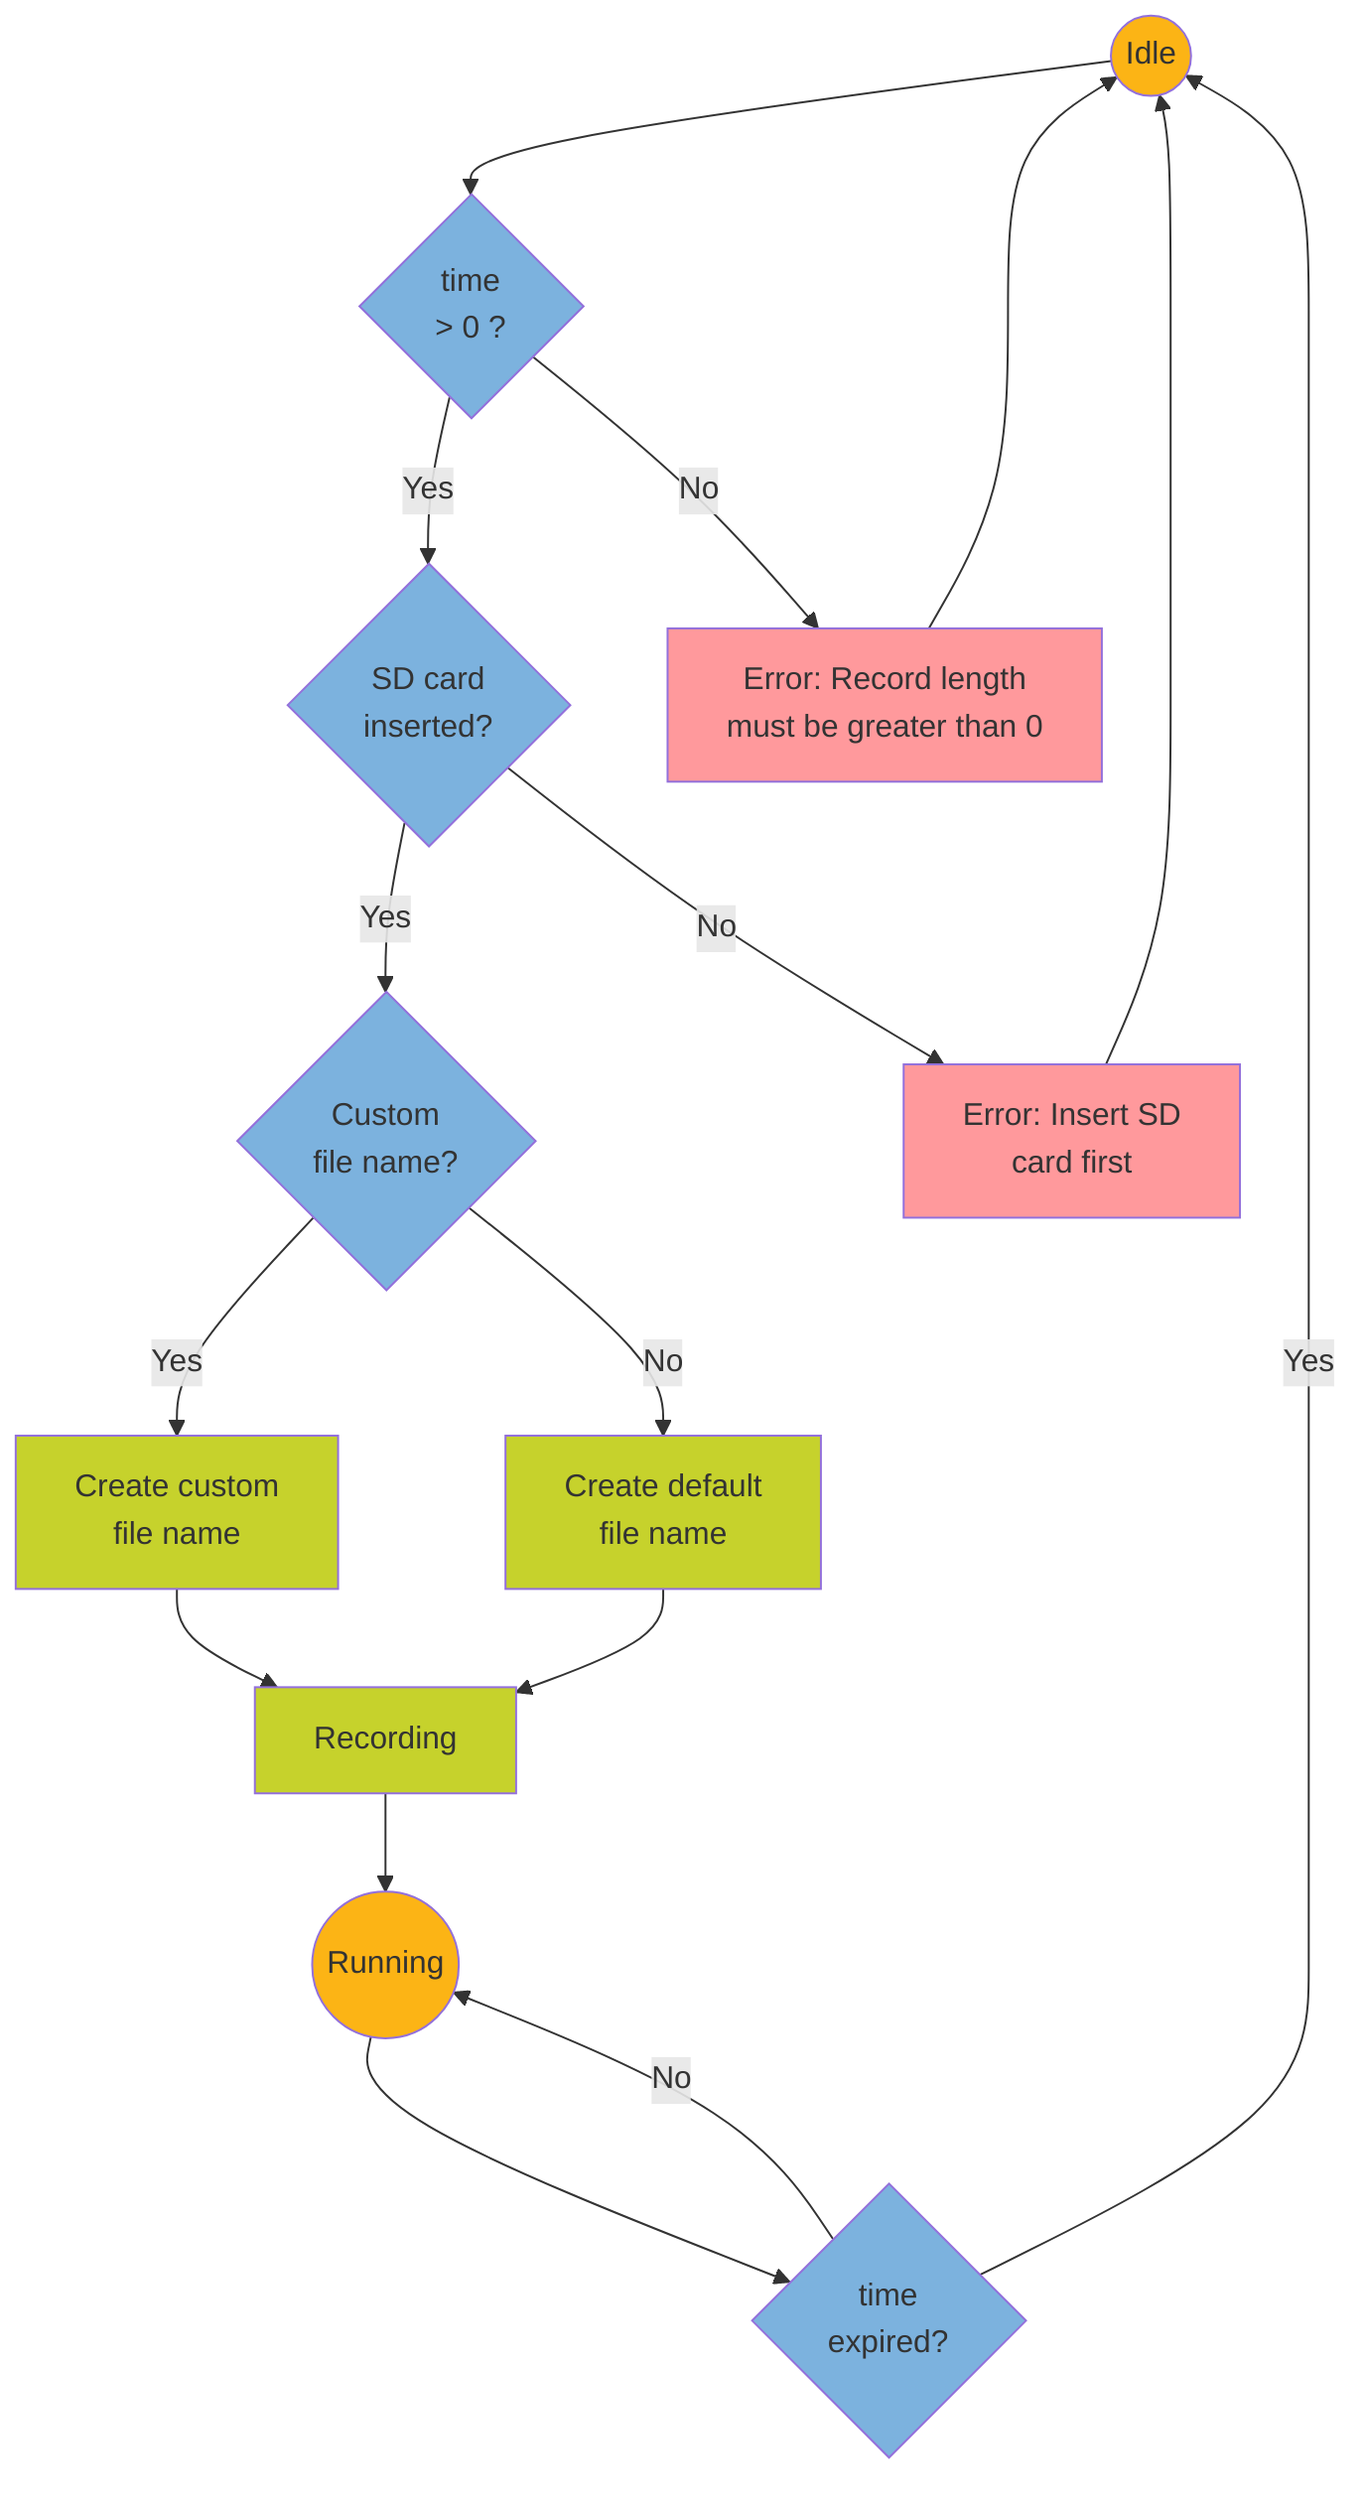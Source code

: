 flowchart TD
    classDef function fill:#c6d22c
    classDef condition fill:#7cb2de
    classDef state fill:#fcb415
    classDef error fill:#FF999C

    B((Idle)):::state --> C{time
    > 0 ?}:::condition
    C -- Yes --> D{SD card
    inserted?}:::condition
    C -- No --> E[Error: Record length
    must be greater than 0]:::error
    E --> B
    D -- Yes --> G{Custom
    file name?}:::condition
    G -- Yes --> H[Create custom
    file name]:::function
    G -- No --> I[Create default
    file name]:::function
    H --> J[Recording]:::function
    I --> J
    J --> K((Running)):::state
    K -->L{time
    expired?}:::condition
    L -- No --> K
    L -- Yes --> B
    D -- No --> F[Error: Insert SD
    card first]:::error
    F --> B